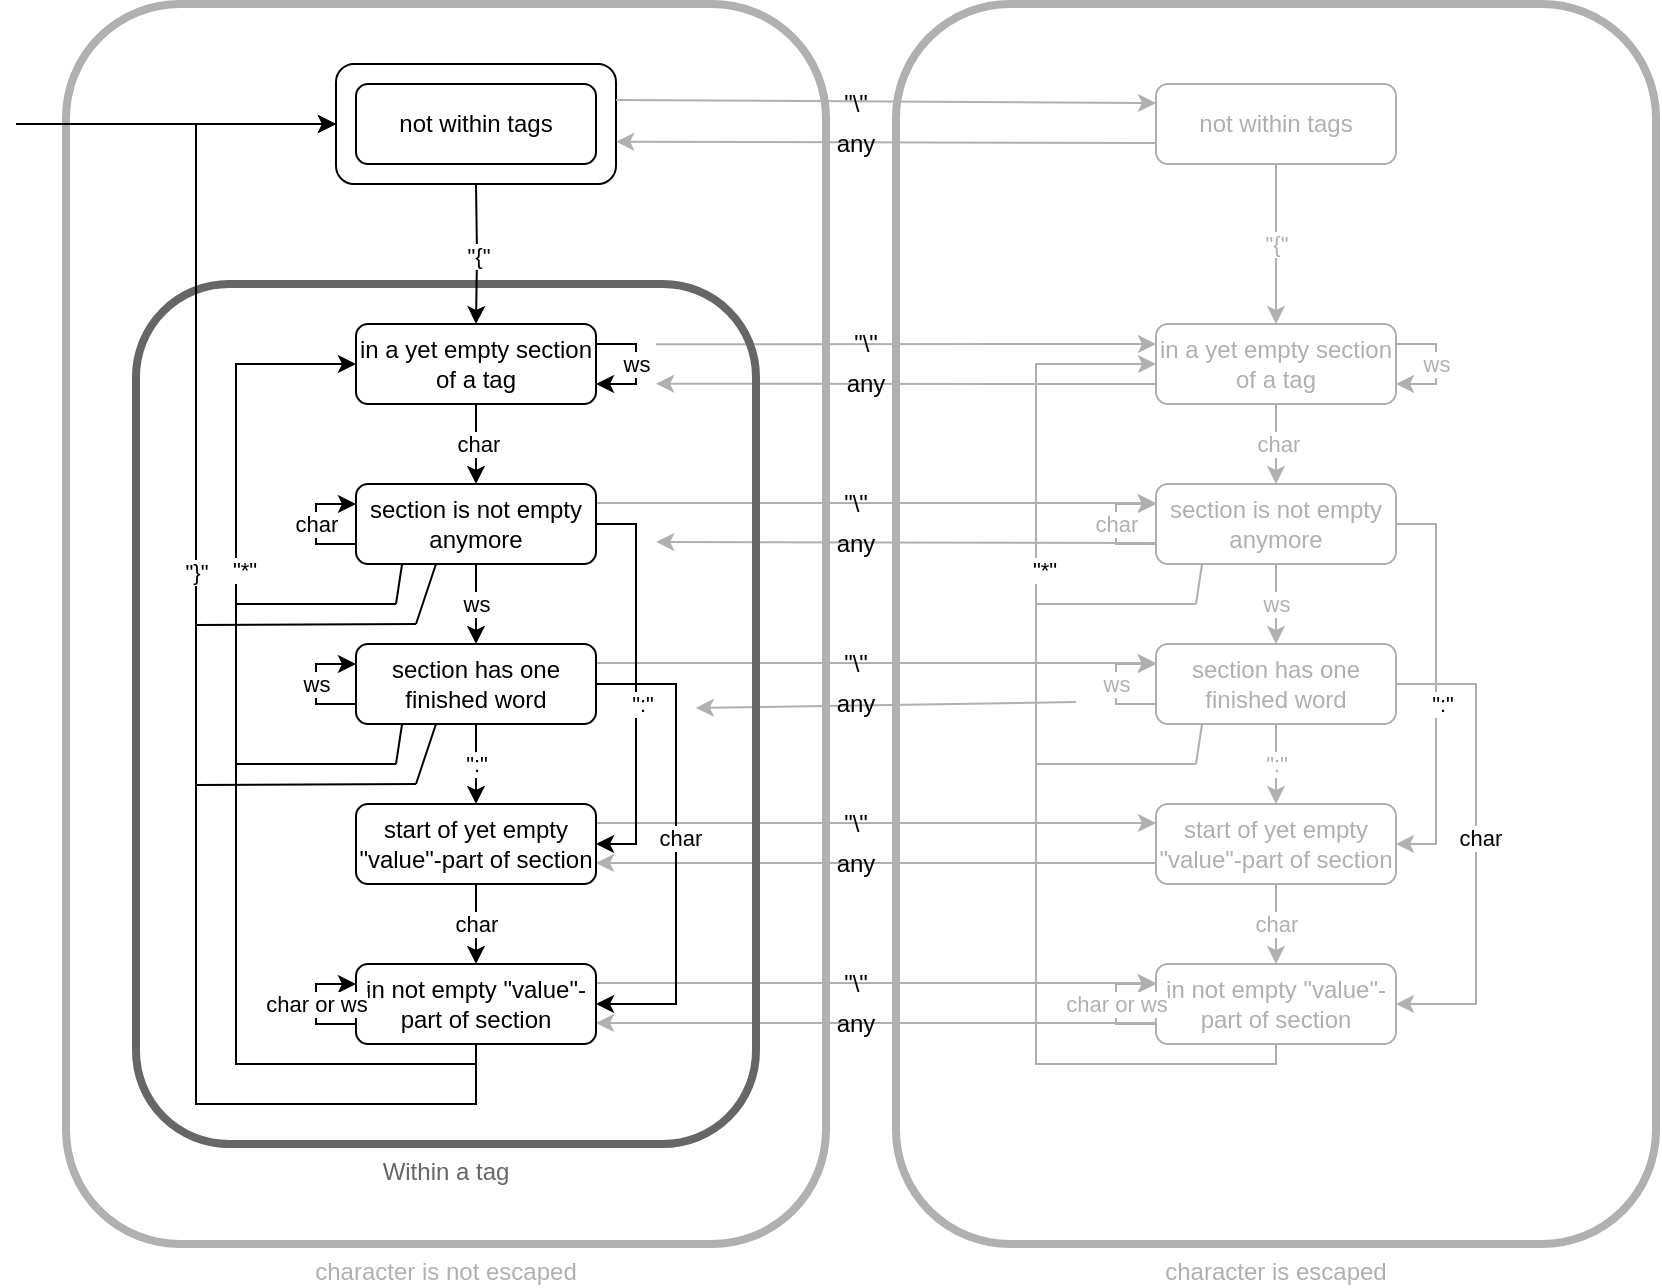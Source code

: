 <mxfile version="13.9.7" type="github">
  <diagram id="cQAKwTRD7LeLaWmr2Qoq" name="Page-1">
    <mxGraphModel dx="2062" dy="1922" grid="1" gridSize="10" guides="1" tooltips="1" connect="1" arrows="1" fold="1" page="1" pageScale="1" pageWidth="850" pageHeight="1100" math="0" shadow="0">
      <root>
        <mxCell id="0" />
        <mxCell id="1" parent="0" />
        <mxCell id="VIKIHbJlsXE4xQm2d-7W-1" value="not within tags" style="rounded=1;whiteSpace=wrap;html=1;" vertex="1" parent="1">
          <mxGeometry x="40" y="40" width="120" height="40" as="geometry" />
        </mxCell>
        <mxCell id="VIKIHbJlsXE4xQm2d-7W-69" value="" style="rounded=1;whiteSpace=wrap;html=1;strokeWidth=1;fillColor=none;fontColor=#000000;" vertex="1" parent="1">
          <mxGeometry x="30" y="30" width="140" height="60" as="geometry" />
        </mxCell>
        <mxCell id="VIKIHbJlsXE4xQm2d-7W-82" value="" style="endArrow=classic;html=1;fontColor=#000000;entryX=0;entryY=0.25;entryDx=0;entryDy=0;strokeColor=#B0B0B0;exitX=0.839;exitY=0.07;exitDx=0;exitDy=0;exitPerimeter=0;" edge="1" parent="1" source="VIKIHbJlsXE4xQm2d-7W-36" target="VIKIHbJlsXE4xQm2d-7W-45">
          <mxGeometry width="50" height="50" relative="1" as="geometry">
            <mxPoint x="160" y="170" as="sourcePoint" />
            <mxPoint x="450" y="260" as="targetPoint" />
          </mxGeometry>
        </mxCell>
        <mxCell id="VIKIHbJlsXE4xQm2d-7W-83" value="" style="endArrow=classic;html=1;fontColor=#000000;exitX=0;exitY=0.75;exitDx=0;exitDy=0;entryX=0.839;entryY=0.116;entryDx=0;entryDy=0;strokeColor=#B0B0B0;entryPerimeter=0;" edge="1" parent="1" source="VIKIHbJlsXE4xQm2d-7W-45" target="VIKIHbJlsXE4xQm2d-7W-36">
          <mxGeometry width="50" height="50" relative="1" as="geometry">
            <mxPoint x="170" y="180" as="sourcePoint" />
            <mxPoint x="170" y="190" as="targetPoint" />
          </mxGeometry>
        </mxCell>
        <mxCell id="VIKIHbJlsXE4xQm2d-7W-89" value="" style="endArrow=classic;html=1;fontColor=#000000;entryX=0;entryY=0.25;entryDx=0;entryDy=0;strokeColor=#B0B0B0;" edge="1" parent="1">
          <mxGeometry width="50" height="50" relative="1" as="geometry">
            <mxPoint x="160" y="249.5" as="sourcePoint" />
            <mxPoint x="440" y="249.5" as="targetPoint" />
          </mxGeometry>
        </mxCell>
        <mxCell id="VIKIHbJlsXE4xQm2d-7W-91" value="" style="endArrow=classic;html=1;fontColor=#000000;exitX=0;exitY=0.75;exitDx=0;exitDy=0;entryX=0.839;entryY=0.3;entryDx=0;entryDy=0;strokeColor=#B0B0B0;entryPerimeter=0;" edge="1" parent="1" target="VIKIHbJlsXE4xQm2d-7W-36">
          <mxGeometry width="50" height="50" relative="1" as="geometry">
            <mxPoint x="440" y="269.5" as="sourcePoint" />
            <mxPoint x="160" y="269.5" as="targetPoint" />
          </mxGeometry>
        </mxCell>
        <mxCell id="VIKIHbJlsXE4xQm2d-7W-93" value="" style="endArrow=classic;html=1;fontColor=#000000;entryX=0;entryY=0.25;entryDx=0;entryDy=0;strokeColor=#B0B0B0;" edge="1" parent="1">
          <mxGeometry width="50" height="50" relative="1" as="geometry">
            <mxPoint x="160" y="329.5" as="sourcePoint" />
            <mxPoint x="440" y="329.5" as="targetPoint" />
          </mxGeometry>
        </mxCell>
        <mxCell id="VIKIHbJlsXE4xQm2d-7W-95" value="" style="endArrow=classic;html=1;fontColor=#000000;strokeColor=#B0B0B0;entryX=0.903;entryY=0.493;entryDx=0;entryDy=0;entryPerimeter=0;exitX=0.237;exitY=0.563;exitDx=0;exitDy=0;exitPerimeter=0;" edge="1" parent="1" source="VIKIHbJlsXE4xQm2d-7W-37" target="VIKIHbJlsXE4xQm2d-7W-36">
          <mxGeometry width="50" height="50" relative="1" as="geometry">
            <mxPoint x="410" y="349" as="sourcePoint" />
            <mxPoint x="160" y="349.5" as="targetPoint" />
          </mxGeometry>
        </mxCell>
        <mxCell id="VIKIHbJlsXE4xQm2d-7W-97" value="" style="endArrow=classic;html=1;fontColor=#000000;entryX=0;entryY=0.25;entryDx=0;entryDy=0;strokeColor=#B0B0B0;" edge="1" parent="1">
          <mxGeometry width="50" height="50" relative="1" as="geometry">
            <mxPoint x="160" y="409.5" as="sourcePoint" />
            <mxPoint x="440" y="409.5" as="targetPoint" />
          </mxGeometry>
        </mxCell>
        <mxCell id="VIKIHbJlsXE4xQm2d-7W-99" value="" style="endArrow=classic;html=1;fontColor=#000000;exitX=0;exitY=0.75;exitDx=0;exitDy=0;entryX=1;entryY=0.75;entryDx=0;entryDy=0;strokeColor=#B0B0B0;" edge="1" parent="1">
          <mxGeometry width="50" height="50" relative="1" as="geometry">
            <mxPoint x="440" y="429.5" as="sourcePoint" />
            <mxPoint x="160" y="429.5" as="targetPoint" />
          </mxGeometry>
        </mxCell>
        <mxCell id="VIKIHbJlsXE4xQm2d-7W-101" value="" style="endArrow=classic;html=1;fontColor=#000000;entryX=0;entryY=0.25;entryDx=0;entryDy=0;strokeColor=#B0B0B0;" edge="1" parent="1">
          <mxGeometry width="50" height="50" relative="1" as="geometry">
            <mxPoint x="160" y="489.5" as="sourcePoint" />
            <mxPoint x="440" y="489.5" as="targetPoint" />
          </mxGeometry>
        </mxCell>
        <mxCell id="VIKIHbJlsXE4xQm2d-7W-103" value="" style="endArrow=classic;html=1;fontColor=#000000;exitX=0;exitY=0.75;exitDx=0;exitDy=0;entryX=1;entryY=0.75;entryDx=0;entryDy=0;strokeColor=#B0B0B0;" edge="1" parent="1">
          <mxGeometry width="50" height="50" relative="1" as="geometry">
            <mxPoint x="440" y="509.5" as="sourcePoint" />
            <mxPoint x="160" y="509.5" as="targetPoint" />
          </mxGeometry>
        </mxCell>
        <mxCell id="VIKIHbJlsXE4xQm2d-7W-105" value="" style="endArrow=classic;html=1;fontColor=#000000;entryX=0;entryY=0.25;entryDx=0;entryDy=0;strokeColor=#B0B0B0;" edge="1" parent="1">
          <mxGeometry width="50" height="50" relative="1" as="geometry">
            <mxPoint x="170" y="48" as="sourcePoint" />
            <mxPoint x="440" y="49.5" as="targetPoint" />
          </mxGeometry>
        </mxCell>
        <mxCell id="VIKIHbJlsXE4xQm2d-7W-107" value="" style="endArrow=classic;html=1;fontColor=#000000;exitX=0;exitY=0.75;exitDx=0;exitDy=0;entryX=0.724;entryY=0.111;entryDx=0;entryDy=0;strokeColor=#B0B0B0;entryPerimeter=0;" edge="1" parent="1" target="VIKIHbJlsXE4xQm2d-7W-38">
          <mxGeometry width="50" height="50" relative="1" as="geometry">
            <mxPoint x="440" y="69.5" as="sourcePoint" />
            <mxPoint x="160" y="69.5" as="targetPoint" />
          </mxGeometry>
        </mxCell>
        <mxCell id="VIKIHbJlsXE4xQm2d-7W-38" value="&lt;font color=&quot;#B0B0B0&quot;&gt;character is not escaped&lt;br&gt;&lt;/font&gt;" style="rounded=1;whiteSpace=wrap;html=1;fillColor=none;strokeColor=#B0B0B0;strokeWidth=4;labelPosition=center;verticalLabelPosition=bottom;align=center;verticalAlign=top;" vertex="1" parent="1">
          <mxGeometry x="-105" width="380" height="620" as="geometry" />
        </mxCell>
        <mxCell id="VIKIHbJlsXE4xQm2d-7W-37" value="&lt;font color=&quot;#B0B0B0&quot;&gt;character is escaped&lt;br&gt;&lt;/font&gt;" style="rounded=1;whiteSpace=wrap;html=1;fillColor=none;strokeColor=#B0B0B0;strokeWidth=4;labelPosition=center;verticalLabelPosition=bottom;align=center;verticalAlign=top;" vertex="1" parent="1">
          <mxGeometry x="310" width="380" height="620" as="geometry" />
        </mxCell>
        <mxCell id="VIKIHbJlsXE4xQm2d-7W-36" value="&lt;font color=&quot;#666666&quot;&gt;Within a tag&lt;/font&gt;" style="rounded=1;whiteSpace=wrap;html=1;fillColor=none;strokeWidth=4;labelPosition=center;verticalLabelPosition=bottom;align=center;verticalAlign=top;strokeColor=#666666;" vertex="1" parent="1">
          <mxGeometry x="-70" y="140" width="310" height="430" as="geometry" />
        </mxCell>
        <mxCell id="VIKIHbJlsXE4xQm2d-7W-4" value="&quot;{&quot;" style="edgeStyle=orthogonalEdgeStyle;rounded=0;orthogonalLoop=1;jettySize=auto;html=1;entryX=0.5;entryY=0;entryDx=0;entryDy=0;" edge="1" parent="1" target="VIKIHbJlsXE4xQm2d-7W-3">
          <mxGeometry relative="1" as="geometry">
            <mxPoint x="100" y="90" as="sourcePoint" />
          </mxGeometry>
        </mxCell>
        <mxCell id="VIKIHbJlsXE4xQm2d-7W-2" value="" style="endArrow=classic;html=1;" edge="1" parent="1">
          <mxGeometry width="50" height="50" relative="1" as="geometry">
            <mxPoint x="-130" y="60" as="sourcePoint" />
            <mxPoint x="30" y="60" as="targetPoint" />
          </mxGeometry>
        </mxCell>
        <mxCell id="VIKIHbJlsXE4xQm2d-7W-9" value="char" style="edgeStyle=orthogonalEdgeStyle;rounded=0;orthogonalLoop=1;jettySize=auto;html=1;" edge="1" parent="1" source="VIKIHbJlsXE4xQm2d-7W-3">
          <mxGeometry relative="1" as="geometry">
            <mxPoint x="100" y="240" as="targetPoint" />
          </mxGeometry>
        </mxCell>
        <mxCell id="VIKIHbJlsXE4xQm2d-7W-3" value="in a yet empty section of a tag" style="rounded=1;whiteSpace=wrap;html=1;" vertex="1" parent="1">
          <mxGeometry x="40" y="160" width="120" height="40" as="geometry" />
        </mxCell>
        <mxCell id="VIKIHbJlsXE4xQm2d-7W-6" value="ws" style="edgeStyle=orthogonalEdgeStyle;rounded=0;orthogonalLoop=1;jettySize=auto;html=1;" edge="1" parent="1" source="VIKIHbJlsXE4xQm2d-7W-3" target="VIKIHbJlsXE4xQm2d-7W-3">
          <mxGeometry relative="1" as="geometry" />
        </mxCell>
        <mxCell id="VIKIHbJlsXE4xQm2d-7W-12" value="ws" style="edgeStyle=orthogonalEdgeStyle;rounded=0;orthogonalLoop=1;jettySize=auto;html=1;" edge="1" parent="1" source="VIKIHbJlsXE4xQm2d-7W-10" target="VIKIHbJlsXE4xQm2d-7W-11">
          <mxGeometry relative="1" as="geometry" />
        </mxCell>
        <mxCell id="VIKIHbJlsXE4xQm2d-7W-16" style="edgeStyle=orthogonalEdgeStyle;rounded=0;orthogonalLoop=1;jettySize=auto;html=1;entryX=1;entryY=0.5;entryDx=0;entryDy=0;" edge="1" parent="1" source="VIKIHbJlsXE4xQm2d-7W-10" target="VIKIHbJlsXE4xQm2d-7W-13">
          <mxGeometry relative="1" as="geometry">
            <Array as="points">
              <mxPoint x="180" y="260" />
              <mxPoint x="180" y="420" />
            </Array>
          </mxGeometry>
        </mxCell>
        <mxCell id="VIKIHbJlsXE4xQm2d-7W-17" value="&quot;:&quot;" style="edgeLabel;html=1;align=center;verticalAlign=middle;resizable=0;points=[];" vertex="1" connectable="0" parent="VIKIHbJlsXE4xQm2d-7W-16">
          <mxGeometry x="0.1" y="3" relative="1" as="geometry">
            <mxPoint as="offset" />
          </mxGeometry>
        </mxCell>
        <mxCell id="VIKIHbJlsXE4xQm2d-7W-21" value="char" style="edgeStyle=orthogonalEdgeStyle;rounded=0;orthogonalLoop=1;jettySize=auto;html=1;entryX=0;entryY=0.25;entryDx=0;entryDy=0;exitX=0;exitY=0.75;exitDx=0;exitDy=0;" edge="1" parent="1" source="VIKIHbJlsXE4xQm2d-7W-10" target="VIKIHbJlsXE4xQm2d-7W-10">
          <mxGeometry relative="1" as="geometry">
            <mxPoint x="30" y="250" as="targetPoint" />
            <Array as="points">
              <mxPoint x="20" y="270" />
              <mxPoint x="20" y="250" />
            </Array>
          </mxGeometry>
        </mxCell>
        <mxCell id="VIKIHbJlsXE4xQm2d-7W-10" value="section is not empty anymore" style="rounded=1;whiteSpace=wrap;html=1;" vertex="1" parent="1">
          <mxGeometry x="40" y="240" width="120" height="40" as="geometry" />
        </mxCell>
        <mxCell id="VIKIHbJlsXE4xQm2d-7W-15" value="&quot;:&quot;" style="edgeStyle=orthogonalEdgeStyle;rounded=0;orthogonalLoop=1;jettySize=auto;html=1;" edge="1" parent="1" source="VIKIHbJlsXE4xQm2d-7W-11" target="VIKIHbJlsXE4xQm2d-7W-13">
          <mxGeometry relative="1" as="geometry" />
        </mxCell>
        <mxCell id="VIKIHbJlsXE4xQm2d-7W-24" style="edgeStyle=orthogonalEdgeStyle;rounded=0;orthogonalLoop=1;jettySize=auto;html=1;entryX=1;entryY=0.5;entryDx=0;entryDy=0;" edge="1" parent="1" source="VIKIHbJlsXE4xQm2d-7W-11" target="VIKIHbJlsXE4xQm2d-7W-23">
          <mxGeometry relative="1" as="geometry">
            <Array as="points">
              <mxPoint x="200" y="340" />
              <mxPoint x="200" y="500" />
            </Array>
          </mxGeometry>
        </mxCell>
        <mxCell id="VIKIHbJlsXE4xQm2d-7W-25" value="char" style="edgeLabel;html=1;align=center;verticalAlign=middle;resizable=0;points=[];" vertex="1" connectable="0" parent="VIKIHbJlsXE4xQm2d-7W-24">
          <mxGeometry x="-0.025" y="2" relative="1" as="geometry">
            <mxPoint as="offset" />
          </mxGeometry>
        </mxCell>
        <mxCell id="VIKIHbJlsXE4xQm2d-7W-11" value="section has one finished word" style="rounded=1;whiteSpace=wrap;html=1;" vertex="1" parent="1">
          <mxGeometry x="40" y="320" width="120" height="40" as="geometry" />
        </mxCell>
        <mxCell id="VIKIHbJlsXE4xQm2d-7W-26" value="char" style="edgeStyle=orthogonalEdgeStyle;rounded=0;orthogonalLoop=1;jettySize=auto;html=1;entryX=0.5;entryY=0;entryDx=0;entryDy=0;" edge="1" parent="1" source="VIKIHbJlsXE4xQm2d-7W-13" target="VIKIHbJlsXE4xQm2d-7W-23">
          <mxGeometry relative="1" as="geometry" />
        </mxCell>
        <mxCell id="VIKIHbJlsXE4xQm2d-7W-13" value="start of yet empty &quot;value&quot;-part of section " style="rounded=1;whiteSpace=wrap;html=1;" vertex="1" parent="1">
          <mxGeometry x="40" y="400" width="120" height="40" as="geometry" />
        </mxCell>
        <mxCell id="VIKIHbJlsXE4xQm2d-7W-22" value="ws" style="edgeStyle=orthogonalEdgeStyle;rounded=0;orthogonalLoop=1;jettySize=auto;html=1;entryX=0;entryY=0.25;entryDx=0;entryDy=0;exitX=0;exitY=0.75;exitDx=0;exitDy=0;" edge="1" parent="1">
          <mxGeometry relative="1" as="geometry">
            <mxPoint x="40" y="330" as="targetPoint" />
            <mxPoint x="40" y="350" as="sourcePoint" />
            <Array as="points">
              <mxPoint x="20" y="350" />
              <mxPoint x="20" y="330" />
            </Array>
          </mxGeometry>
        </mxCell>
        <mxCell id="VIKIHbJlsXE4xQm2d-7W-29" style="edgeStyle=orthogonalEdgeStyle;rounded=0;orthogonalLoop=1;jettySize=auto;html=1;entryX=0;entryY=0.5;entryDx=0;entryDy=0;" edge="1" parent="1" source="VIKIHbJlsXE4xQm2d-7W-23" target="VIKIHbJlsXE4xQm2d-7W-3">
          <mxGeometry relative="1" as="geometry">
            <mxPoint x="100" y="570" as="targetPoint" />
            <Array as="points">
              <mxPoint x="100" y="530" />
              <mxPoint x="-20" y="530" />
              <mxPoint x="-20" y="180" />
            </Array>
          </mxGeometry>
        </mxCell>
        <mxCell id="VIKIHbJlsXE4xQm2d-7W-30" value="&quot;*&quot;" style="edgeLabel;html=1;align=center;verticalAlign=middle;resizable=0;points=[];" vertex="1" connectable="0" parent="VIKIHbJlsXE4xQm2d-7W-29">
          <mxGeometry x="0.396" y="-4" relative="1" as="geometry">
            <mxPoint as="offset" />
          </mxGeometry>
        </mxCell>
        <mxCell id="VIKIHbJlsXE4xQm2d-7W-71" style="edgeStyle=orthogonalEdgeStyle;rounded=0;orthogonalLoop=1;jettySize=auto;html=1;strokeColor=#000000;fontColor=#000000;exitX=0.5;exitY=1;exitDx=0;exitDy=0;" edge="1" parent="1" source="VIKIHbJlsXE4xQm2d-7W-23">
          <mxGeometry relative="1" as="geometry">
            <mxPoint x="30" y="60" as="targetPoint" />
            <Array as="points">
              <mxPoint x="100" y="550" />
              <mxPoint x="-40" y="550" />
              <mxPoint x="-40" y="60" />
            </Array>
          </mxGeometry>
        </mxCell>
        <mxCell id="VIKIHbJlsXE4xQm2d-7W-72" value="&quot;}&quot;" style="edgeLabel;html=1;align=center;verticalAlign=middle;resizable=0;points=[];fontColor=#000000;" vertex="1" connectable="0" parent="VIKIHbJlsXE4xQm2d-7W-71">
          <mxGeometry x="0.195" relative="1" as="geometry">
            <mxPoint as="offset" />
          </mxGeometry>
        </mxCell>
        <mxCell id="VIKIHbJlsXE4xQm2d-7W-23" value="in not empty &quot;value&quot;-part of section" style="rounded=1;whiteSpace=wrap;html=1;" vertex="1" parent="1">
          <mxGeometry x="40" y="480" width="120" height="40" as="geometry" />
        </mxCell>
        <mxCell id="VIKIHbJlsXE4xQm2d-7W-27" value="char or ws" style="edgeStyle=orthogonalEdgeStyle;rounded=0;orthogonalLoop=1;jettySize=auto;html=1;entryX=0;entryY=0.25;entryDx=0;entryDy=0;exitX=0;exitY=0.75;exitDx=0;exitDy=0;" edge="1" parent="1">
          <mxGeometry relative="1" as="geometry">
            <mxPoint x="40" y="490" as="targetPoint" />
            <mxPoint x="40" y="510" as="sourcePoint" />
            <Array as="points">
              <mxPoint x="20" y="510" />
              <mxPoint x="20" y="490" />
            </Array>
          </mxGeometry>
        </mxCell>
        <mxCell id="VIKIHbJlsXE4xQm2d-7W-32" value="" style="endArrow=none;html=1;entryX=0.192;entryY=1;entryDx=0;entryDy=0;entryPerimeter=0;" edge="1" parent="1" target="VIKIHbJlsXE4xQm2d-7W-10">
          <mxGeometry width="50" height="50" relative="1" as="geometry">
            <mxPoint x="60" y="300" as="sourcePoint" />
            <mxPoint x="450" y="400" as="targetPoint" />
          </mxGeometry>
        </mxCell>
        <mxCell id="VIKIHbJlsXE4xQm2d-7W-33" value="" style="endArrow=none;html=1;" edge="1" parent="1">
          <mxGeometry width="50" height="50" relative="1" as="geometry">
            <mxPoint x="-20" y="300" as="sourcePoint" />
            <mxPoint x="60" y="300" as="targetPoint" />
          </mxGeometry>
        </mxCell>
        <mxCell id="VIKIHbJlsXE4xQm2d-7W-34" value="" style="endArrow=none;html=1;entryX=0.192;entryY=1;entryDx=0;entryDy=0;entryPerimeter=0;" edge="1" parent="1">
          <mxGeometry width="50" height="50" relative="1" as="geometry">
            <mxPoint x="60" y="380" as="sourcePoint" />
            <mxPoint x="63.04" y="360" as="targetPoint" />
          </mxGeometry>
        </mxCell>
        <mxCell id="VIKIHbJlsXE4xQm2d-7W-35" value="" style="endArrow=none;html=1;" edge="1" parent="1">
          <mxGeometry width="50" height="50" relative="1" as="geometry">
            <mxPoint x="-20" y="380" as="sourcePoint" />
            <mxPoint x="60" y="380" as="targetPoint" />
          </mxGeometry>
        </mxCell>
        <mxCell id="VIKIHbJlsXE4xQm2d-7W-41" value="&quot;{&quot;" style="edgeStyle=orthogonalEdgeStyle;rounded=0;orthogonalLoop=1;jettySize=auto;html=1;entryX=0.5;entryY=0;entryDx=0;entryDy=0;fontColor=#B0B0B0;strokeColor=#B0B0B0;" edge="1" parent="1" source="VIKIHbJlsXE4xQm2d-7W-42" target="VIKIHbJlsXE4xQm2d-7W-45">
          <mxGeometry relative="1" as="geometry" />
        </mxCell>
        <mxCell id="VIKIHbJlsXE4xQm2d-7W-42" value="not within tags" style="rounded=1;whiteSpace=wrap;html=1;fontColor=#B0B0B0;strokeColor=#B0B0B0;" vertex="1" parent="1">
          <mxGeometry x="440" y="40" width="120" height="40" as="geometry" />
        </mxCell>
        <mxCell id="VIKIHbJlsXE4xQm2d-7W-44" value="char" style="edgeStyle=orthogonalEdgeStyle;rounded=0;orthogonalLoop=1;jettySize=auto;html=1;fontColor=#B0B0B0;strokeColor=#B0B0B0;" edge="1" parent="1" source="VIKIHbJlsXE4xQm2d-7W-45">
          <mxGeometry relative="1" as="geometry">
            <mxPoint x="500" y="240" as="targetPoint" />
          </mxGeometry>
        </mxCell>
        <mxCell id="VIKIHbJlsXE4xQm2d-7W-45" value="in a yet empty section of a tag" style="rounded=1;whiteSpace=wrap;html=1;fontColor=#B0B0B0;strokeColor=#B0B0B0;" vertex="1" parent="1">
          <mxGeometry x="440" y="160" width="120" height="40" as="geometry" />
        </mxCell>
        <mxCell id="VIKIHbJlsXE4xQm2d-7W-46" value="ws" style="edgeStyle=orthogonalEdgeStyle;rounded=0;orthogonalLoop=1;jettySize=auto;html=1;fontColor=#B0B0B0;strokeColor=#B0B0B0;" edge="1" parent="1" source="VIKIHbJlsXE4xQm2d-7W-45" target="VIKIHbJlsXE4xQm2d-7W-45">
          <mxGeometry relative="1" as="geometry" />
        </mxCell>
        <mxCell id="VIKIHbJlsXE4xQm2d-7W-47" value="ws" style="edgeStyle=orthogonalEdgeStyle;rounded=0;orthogonalLoop=1;jettySize=auto;html=1;fontColor=#B0B0B0;strokeColor=#B0B0B0;" edge="1" parent="1" source="VIKIHbJlsXE4xQm2d-7W-51" target="VIKIHbJlsXE4xQm2d-7W-55">
          <mxGeometry relative="1" as="geometry" />
        </mxCell>
        <mxCell id="VIKIHbJlsXE4xQm2d-7W-48" style="edgeStyle=orthogonalEdgeStyle;rounded=0;orthogonalLoop=1;jettySize=auto;html=1;entryX=1;entryY=0.5;entryDx=0;entryDy=0;fontColor=#B0B0B0;strokeColor=#B0B0B0;" edge="1" parent="1" source="VIKIHbJlsXE4xQm2d-7W-51" target="VIKIHbJlsXE4xQm2d-7W-57">
          <mxGeometry relative="1" as="geometry">
            <Array as="points">
              <mxPoint x="580" y="260" />
              <mxPoint x="580" y="420" />
            </Array>
          </mxGeometry>
        </mxCell>
        <mxCell id="VIKIHbJlsXE4xQm2d-7W-49" value="&quot;:&quot;" style="edgeLabel;html=1;align=center;verticalAlign=middle;resizable=0;points=[];" vertex="1" connectable="0" parent="VIKIHbJlsXE4xQm2d-7W-48">
          <mxGeometry x="0.1" y="3" relative="1" as="geometry">
            <mxPoint as="offset" />
          </mxGeometry>
        </mxCell>
        <mxCell id="VIKIHbJlsXE4xQm2d-7W-50" value="char" style="edgeStyle=orthogonalEdgeStyle;rounded=0;orthogonalLoop=1;jettySize=auto;html=1;entryX=0;entryY=0.25;entryDx=0;entryDy=0;exitX=0;exitY=0.75;exitDx=0;exitDy=0;fontColor=#B0B0B0;strokeColor=#B0B0B0;" edge="1" parent="1" source="VIKIHbJlsXE4xQm2d-7W-51" target="VIKIHbJlsXE4xQm2d-7W-51">
          <mxGeometry relative="1" as="geometry">
            <mxPoint x="430" y="250" as="targetPoint" />
            <Array as="points">
              <mxPoint x="420" y="270" />
              <mxPoint x="420" y="250" />
            </Array>
          </mxGeometry>
        </mxCell>
        <mxCell id="VIKIHbJlsXE4xQm2d-7W-51" value="section is not empty anymore" style="rounded=1;whiteSpace=wrap;html=1;fontColor=#B0B0B0;strokeColor=#B0B0B0;" vertex="1" parent="1">
          <mxGeometry x="440" y="240" width="120" height="40" as="geometry" />
        </mxCell>
        <mxCell id="VIKIHbJlsXE4xQm2d-7W-52" value="&quot;:&quot;" style="edgeStyle=orthogonalEdgeStyle;rounded=0;orthogonalLoop=1;jettySize=auto;html=1;fontColor=#B0B0B0;strokeColor=#B0B0B0;" edge="1" parent="1" source="VIKIHbJlsXE4xQm2d-7W-55" target="VIKIHbJlsXE4xQm2d-7W-57">
          <mxGeometry relative="1" as="geometry" />
        </mxCell>
        <mxCell id="VIKIHbJlsXE4xQm2d-7W-53" style="edgeStyle=orthogonalEdgeStyle;rounded=0;orthogonalLoop=1;jettySize=auto;html=1;entryX=1;entryY=0.5;entryDx=0;entryDy=0;fontColor=#B0B0B0;strokeColor=#B0B0B0;" edge="1" parent="1" source="VIKIHbJlsXE4xQm2d-7W-55" target="VIKIHbJlsXE4xQm2d-7W-61">
          <mxGeometry relative="1" as="geometry">
            <Array as="points">
              <mxPoint x="600" y="340" />
              <mxPoint x="600" y="500" />
            </Array>
          </mxGeometry>
        </mxCell>
        <mxCell id="VIKIHbJlsXE4xQm2d-7W-54" value="char" style="edgeLabel;html=1;align=center;verticalAlign=middle;resizable=0;points=[];" vertex="1" connectable="0" parent="VIKIHbJlsXE4xQm2d-7W-53">
          <mxGeometry x="-0.025" y="2" relative="1" as="geometry">
            <mxPoint as="offset" />
          </mxGeometry>
        </mxCell>
        <mxCell id="VIKIHbJlsXE4xQm2d-7W-55" value="section has one finished word" style="rounded=1;whiteSpace=wrap;html=1;fontColor=#B0B0B0;strokeColor=#B0B0B0;" vertex="1" parent="1">
          <mxGeometry x="440" y="320" width="120" height="40" as="geometry" />
        </mxCell>
        <mxCell id="VIKIHbJlsXE4xQm2d-7W-56" value="char" style="edgeStyle=orthogonalEdgeStyle;rounded=0;orthogonalLoop=1;jettySize=auto;html=1;entryX=0.5;entryY=0;entryDx=0;entryDy=0;fontColor=#B0B0B0;strokeColor=#B0B0B0;" edge="1" parent="1" source="VIKIHbJlsXE4xQm2d-7W-57" target="VIKIHbJlsXE4xQm2d-7W-61">
          <mxGeometry relative="1" as="geometry" />
        </mxCell>
        <mxCell id="VIKIHbJlsXE4xQm2d-7W-57" value="start of yet empty &quot;value&quot;-part of section " style="rounded=1;whiteSpace=wrap;html=1;fontColor=#B0B0B0;strokeColor=#B0B0B0;" vertex="1" parent="1">
          <mxGeometry x="440" y="400" width="120" height="40" as="geometry" />
        </mxCell>
        <mxCell id="VIKIHbJlsXE4xQm2d-7W-58" value="ws" style="edgeStyle=orthogonalEdgeStyle;rounded=0;orthogonalLoop=1;jettySize=auto;html=1;entryX=0;entryY=0.25;entryDx=0;entryDy=0;exitX=0;exitY=0.75;exitDx=0;exitDy=0;fontColor=#B0B0B0;strokeColor=#B0B0B0;" edge="1" parent="1">
          <mxGeometry relative="1" as="geometry">
            <mxPoint x="440" y="330" as="targetPoint" />
            <mxPoint x="440" y="350" as="sourcePoint" />
            <Array as="points">
              <mxPoint x="420" y="350" />
              <mxPoint x="420" y="330" />
            </Array>
          </mxGeometry>
        </mxCell>
        <mxCell id="VIKIHbJlsXE4xQm2d-7W-59" style="edgeStyle=orthogonalEdgeStyle;rounded=0;orthogonalLoop=1;jettySize=auto;html=1;entryX=0;entryY=0.5;entryDx=0;entryDy=0;fontColor=#B0B0B0;strokeColor=#B0B0B0;" edge="1" parent="1" source="VIKIHbJlsXE4xQm2d-7W-61" target="VIKIHbJlsXE4xQm2d-7W-45">
          <mxGeometry relative="1" as="geometry">
            <mxPoint x="500" y="570" as="targetPoint" />
            <Array as="points">
              <mxPoint x="500" y="530" />
              <mxPoint x="380" y="530" />
              <mxPoint x="380" y="180" />
            </Array>
          </mxGeometry>
        </mxCell>
        <mxCell id="VIKIHbJlsXE4xQm2d-7W-60" value="&quot;*&quot;" style="edgeLabel;html=1;align=center;verticalAlign=middle;resizable=0;points=[];" vertex="1" connectable="0" parent="VIKIHbJlsXE4xQm2d-7W-59">
          <mxGeometry x="0.396" y="-4" relative="1" as="geometry">
            <mxPoint as="offset" />
          </mxGeometry>
        </mxCell>
        <mxCell id="VIKIHbJlsXE4xQm2d-7W-61" value="in not empty &quot;value&quot;-part of section" style="rounded=1;whiteSpace=wrap;html=1;fontColor=#B0B0B0;strokeColor=#B0B0B0;" vertex="1" parent="1">
          <mxGeometry x="440" y="480" width="120" height="40" as="geometry" />
        </mxCell>
        <mxCell id="VIKIHbJlsXE4xQm2d-7W-62" value="char or ws" style="edgeStyle=orthogonalEdgeStyle;rounded=0;orthogonalLoop=1;jettySize=auto;html=1;entryX=0;entryY=0.25;entryDx=0;entryDy=0;exitX=0;exitY=0.75;exitDx=0;exitDy=0;fontColor=#B0B0B0;strokeColor=#B0B0B0;" edge="1" parent="1">
          <mxGeometry relative="1" as="geometry">
            <mxPoint x="440" y="490" as="targetPoint" />
            <mxPoint x="440" y="510" as="sourcePoint" />
            <Array as="points">
              <mxPoint x="420" y="510" />
              <mxPoint x="420" y="490" />
            </Array>
          </mxGeometry>
        </mxCell>
        <mxCell id="VIKIHbJlsXE4xQm2d-7W-63" value="" style="endArrow=none;html=1;entryX=0.192;entryY=1;entryDx=0;entryDy=0;entryPerimeter=0;fontColor=#B0B0B0;strokeColor=#B0B0B0;" edge="1" parent="1" target="VIKIHbJlsXE4xQm2d-7W-51">
          <mxGeometry width="50" height="50" relative="1" as="geometry">
            <mxPoint x="460" y="300" as="sourcePoint" />
            <mxPoint x="850" y="400" as="targetPoint" />
          </mxGeometry>
        </mxCell>
        <mxCell id="VIKIHbJlsXE4xQm2d-7W-64" value="" style="endArrow=none;html=1;fontColor=#B0B0B0;strokeColor=#B0B0B0;" edge="1" parent="1">
          <mxGeometry width="50" height="50" relative="1" as="geometry">
            <mxPoint x="380" y="300" as="sourcePoint" />
            <mxPoint x="460" y="300" as="targetPoint" />
          </mxGeometry>
        </mxCell>
        <mxCell id="VIKIHbJlsXE4xQm2d-7W-65" value="" style="endArrow=none;html=1;entryX=0.192;entryY=1;entryDx=0;entryDy=0;entryPerimeter=0;fontColor=#B0B0B0;strokeColor=#B0B0B0;" edge="1" parent="1">
          <mxGeometry width="50" height="50" relative="1" as="geometry">
            <mxPoint x="460" y="380" as="sourcePoint" />
            <mxPoint x="463.04" y="360" as="targetPoint" />
          </mxGeometry>
        </mxCell>
        <mxCell id="VIKIHbJlsXE4xQm2d-7W-66" value="" style="endArrow=none;html=1;fontColor=#B0B0B0;strokeColor=#B0B0B0;" edge="1" parent="1">
          <mxGeometry width="50" height="50" relative="1" as="geometry">
            <mxPoint x="380" y="380" as="sourcePoint" />
            <mxPoint x="460" y="380" as="targetPoint" />
          </mxGeometry>
        </mxCell>
        <mxCell id="VIKIHbJlsXE4xQm2d-7W-77" value="" style="endArrow=none;html=1;strokeColor=#000000;fontColor=#000000;" edge="1" parent="1">
          <mxGeometry width="50" height="50" relative="1" as="geometry">
            <mxPoint x="70" y="390" as="sourcePoint" />
            <mxPoint x="80" y="360" as="targetPoint" />
          </mxGeometry>
        </mxCell>
        <mxCell id="VIKIHbJlsXE4xQm2d-7W-78" value="" style="endArrow=none;html=1;strokeColor=#000000;fontColor=#000000;" edge="1" parent="1">
          <mxGeometry width="50" height="50" relative="1" as="geometry">
            <mxPoint x="-40" y="390.5" as="sourcePoint" />
            <mxPoint x="70" y="390" as="targetPoint" />
          </mxGeometry>
        </mxCell>
        <mxCell id="VIKIHbJlsXE4xQm2d-7W-80" value="" style="endArrow=none;html=1;strokeColor=#000000;fontColor=#000000;" edge="1" parent="1">
          <mxGeometry width="50" height="50" relative="1" as="geometry">
            <mxPoint x="70" y="310" as="sourcePoint" />
            <mxPoint x="80" y="280" as="targetPoint" />
          </mxGeometry>
        </mxCell>
        <mxCell id="VIKIHbJlsXE4xQm2d-7W-81" value="" style="endArrow=none;html=1;strokeColor=#000000;fontColor=#000000;" edge="1" parent="1">
          <mxGeometry width="50" height="50" relative="1" as="geometry">
            <mxPoint x="-40" y="310.5" as="sourcePoint" />
            <mxPoint x="70" y="310" as="targetPoint" />
          </mxGeometry>
        </mxCell>
        <mxCell id="VIKIHbJlsXE4xQm2d-7W-109" value="&quot;\&quot;" style="text;html=1;strokeColor=none;fillColor=none;align=center;verticalAlign=middle;whiteSpace=wrap;rounded=0;fontColor=#000000;" vertex="1" parent="1">
          <mxGeometry x="270" y="40" width="40" height="20" as="geometry" />
        </mxCell>
        <mxCell id="VIKIHbJlsXE4xQm2d-7W-110" value="any" style="text;html=1;strokeColor=none;fillColor=none;align=center;verticalAlign=middle;whiteSpace=wrap;rounded=0;fontColor=#000000;" vertex="1" parent="1">
          <mxGeometry x="270" y="60" width="40" height="20" as="geometry" />
        </mxCell>
        <mxCell id="VIKIHbJlsXE4xQm2d-7W-115" value="&quot;\&quot;" style="text;html=1;strokeColor=none;fillColor=none;align=center;verticalAlign=middle;whiteSpace=wrap;rounded=0;fontColor=#000000;" vertex="1" parent="1">
          <mxGeometry x="275" y="160" width="40" height="20" as="geometry" />
        </mxCell>
        <mxCell id="VIKIHbJlsXE4xQm2d-7W-116" value="any" style="text;html=1;strokeColor=none;fillColor=none;align=center;verticalAlign=middle;whiteSpace=wrap;rounded=0;fontColor=#000000;" vertex="1" parent="1">
          <mxGeometry x="275" y="180" width="40" height="20" as="geometry" />
        </mxCell>
        <mxCell id="VIKIHbJlsXE4xQm2d-7W-117" value="&quot;\&quot;" style="text;html=1;strokeColor=none;fillColor=none;align=center;verticalAlign=middle;whiteSpace=wrap;rounded=0;fontColor=#000000;" vertex="1" parent="1">
          <mxGeometry x="270" y="240" width="40" height="20" as="geometry" />
        </mxCell>
        <mxCell id="VIKIHbJlsXE4xQm2d-7W-118" value="any" style="text;html=1;strokeColor=none;fillColor=none;align=center;verticalAlign=middle;whiteSpace=wrap;rounded=0;fontColor=#000000;" vertex="1" parent="1">
          <mxGeometry x="270" y="260" width="40" height="20" as="geometry" />
        </mxCell>
        <mxCell id="VIKIHbJlsXE4xQm2d-7W-119" value="&quot;\&quot;" style="text;html=1;strokeColor=none;fillColor=none;align=center;verticalAlign=middle;whiteSpace=wrap;rounded=0;fontColor=#000000;" vertex="1" parent="1">
          <mxGeometry x="270" y="320" width="40" height="20" as="geometry" />
        </mxCell>
        <mxCell id="VIKIHbJlsXE4xQm2d-7W-120" value="any" style="text;html=1;strokeColor=none;fillColor=none;align=center;verticalAlign=middle;whiteSpace=wrap;rounded=0;fontColor=#000000;" vertex="1" parent="1">
          <mxGeometry x="270" y="340" width="40" height="20" as="geometry" />
        </mxCell>
        <mxCell id="VIKIHbJlsXE4xQm2d-7W-121" value="&quot;\&quot;" style="text;html=1;strokeColor=none;fillColor=none;align=center;verticalAlign=middle;whiteSpace=wrap;rounded=0;fontColor=#000000;" vertex="1" parent="1">
          <mxGeometry x="270" y="400" width="40" height="20" as="geometry" />
        </mxCell>
        <mxCell id="VIKIHbJlsXE4xQm2d-7W-122" value="any" style="text;html=1;strokeColor=none;fillColor=none;align=center;verticalAlign=middle;whiteSpace=wrap;rounded=0;fontColor=#000000;" vertex="1" parent="1">
          <mxGeometry x="270" y="420" width="40" height="20" as="geometry" />
        </mxCell>
        <mxCell id="VIKIHbJlsXE4xQm2d-7W-124" value="&quot;\&quot;" style="text;html=1;strokeColor=none;fillColor=none;align=center;verticalAlign=middle;whiteSpace=wrap;rounded=0;fontColor=#000000;" vertex="1" parent="1">
          <mxGeometry x="270" y="480" width="40" height="20" as="geometry" />
        </mxCell>
        <mxCell id="VIKIHbJlsXE4xQm2d-7W-125" value="any" style="text;html=1;strokeColor=none;fillColor=none;align=center;verticalAlign=middle;whiteSpace=wrap;rounded=0;fontColor=#000000;" vertex="1" parent="1">
          <mxGeometry x="270" y="500" width="40" height="20" as="geometry" />
        </mxCell>
      </root>
    </mxGraphModel>
  </diagram>
</mxfile>
